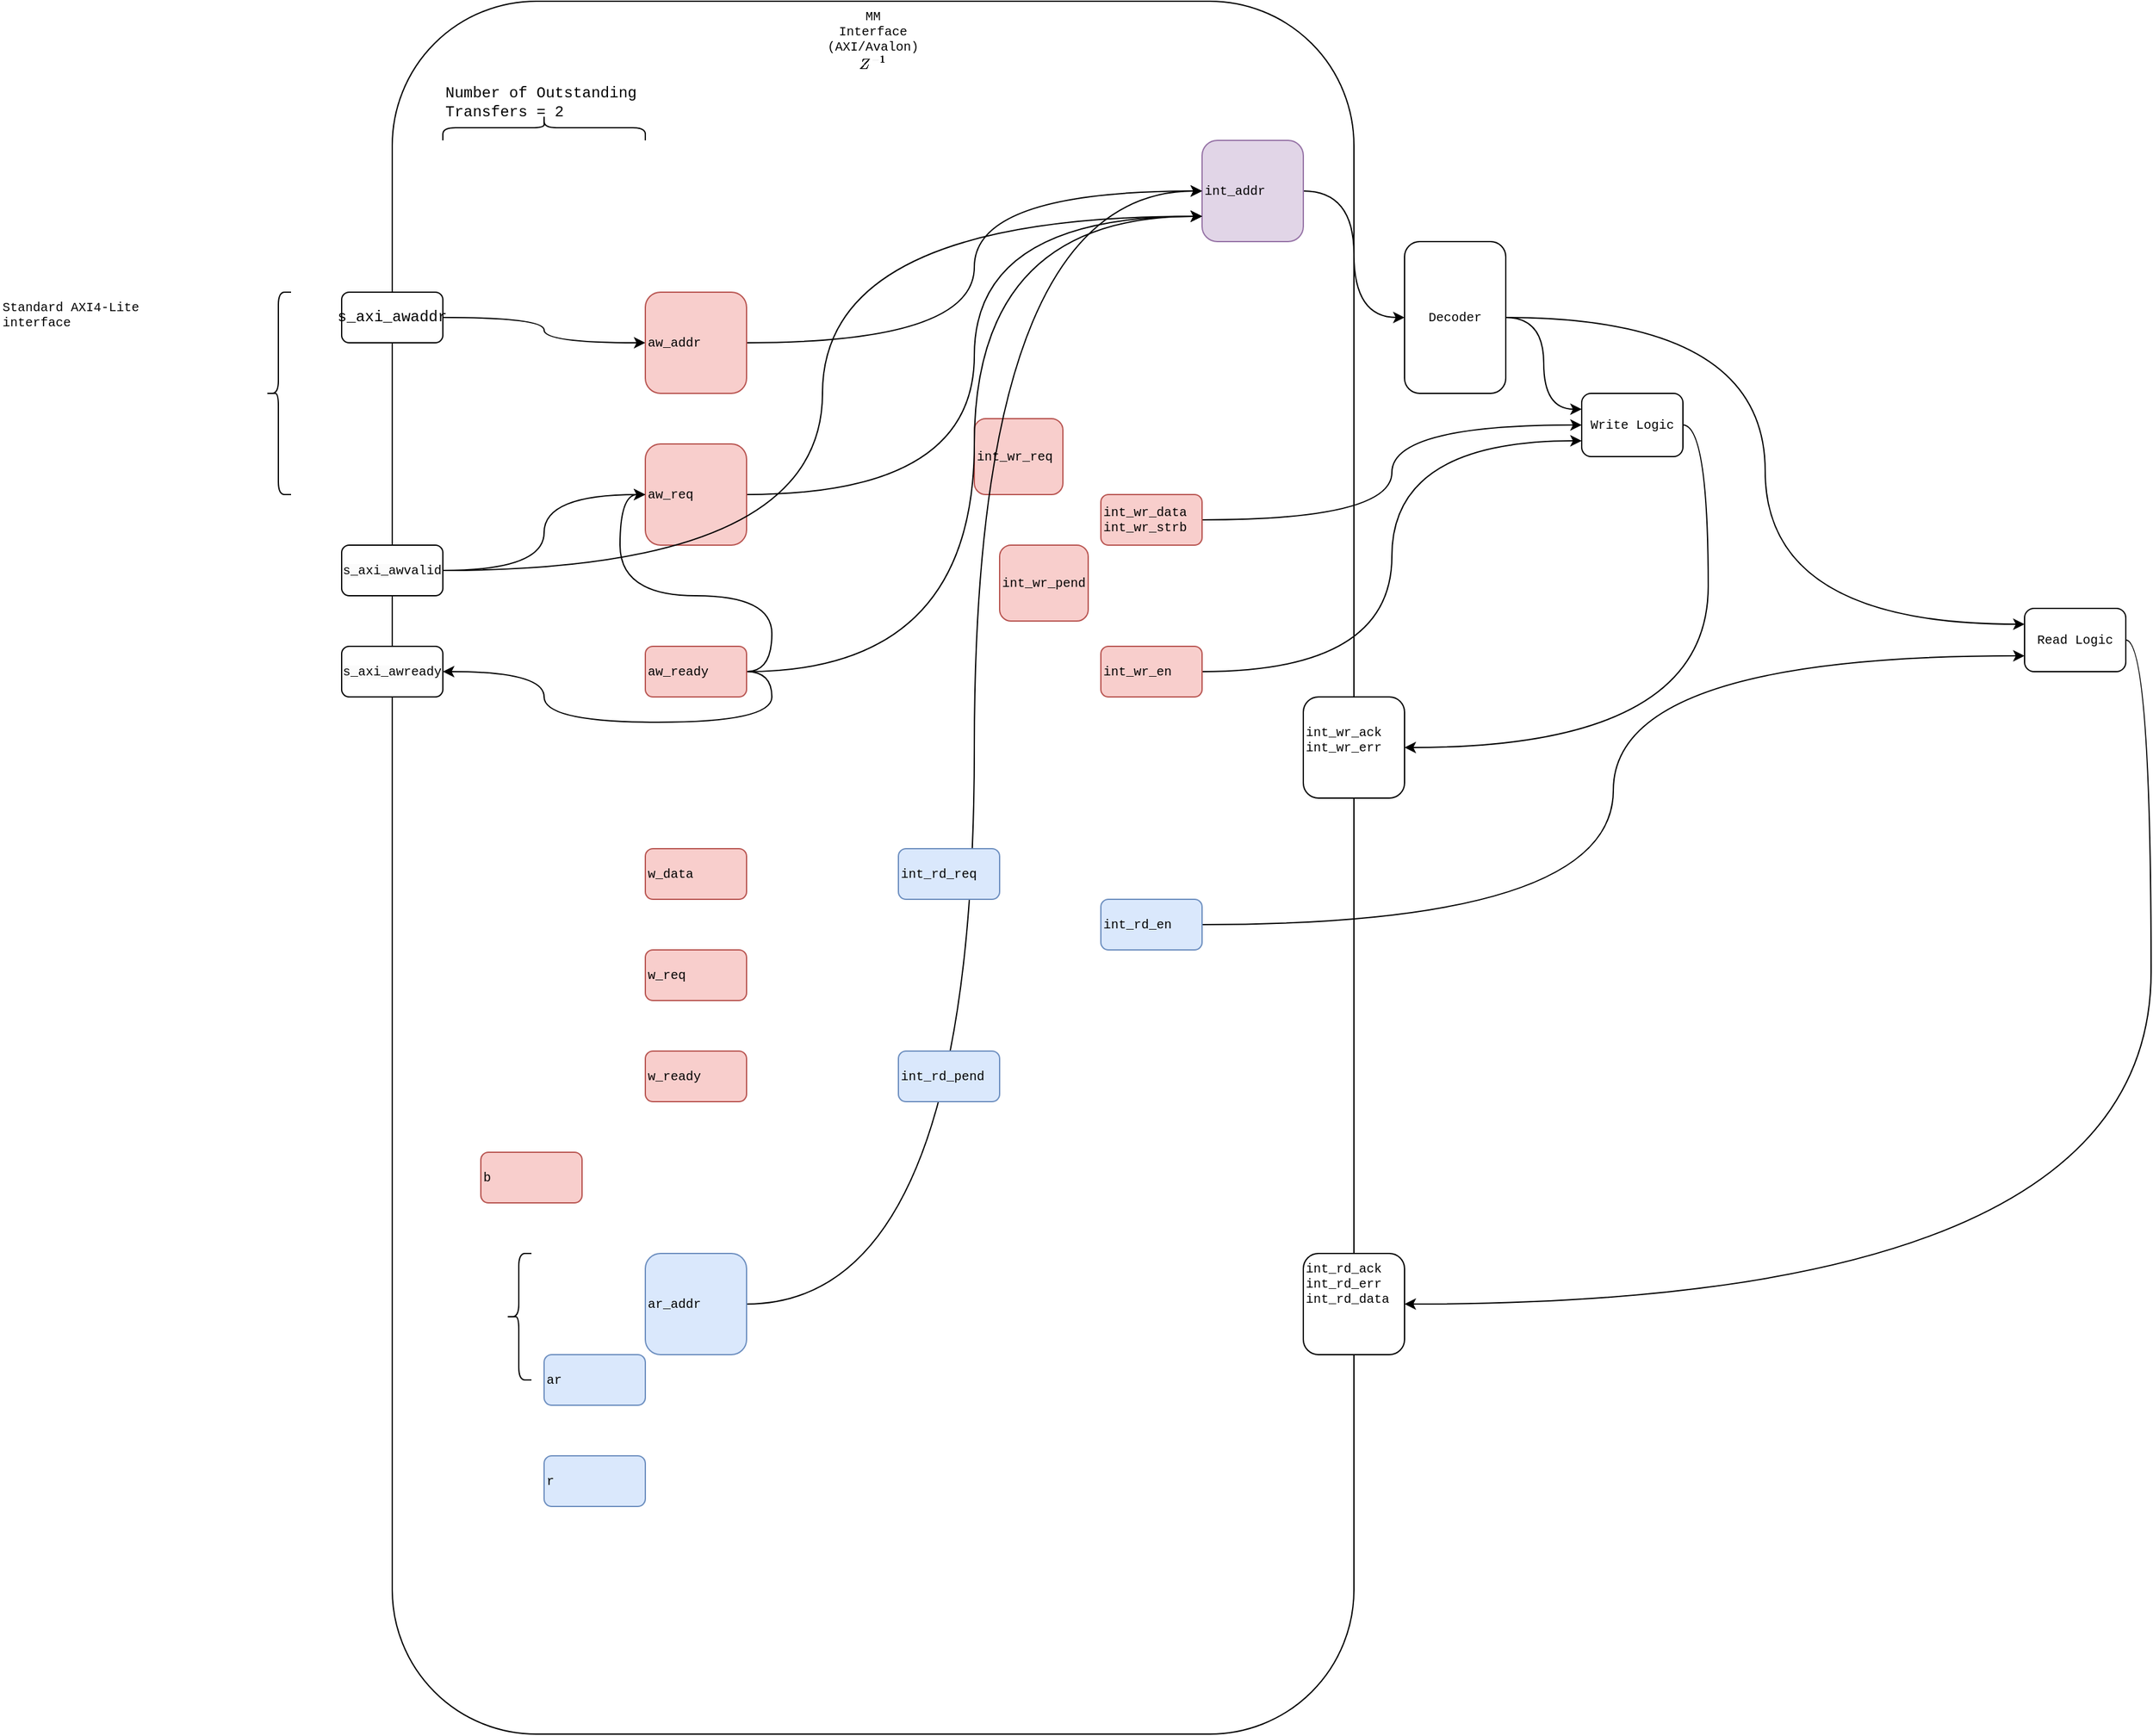 <mxfile version="24.1.0" type="device" pages="2">
  <diagram name="Page-1" id="wh-9j-lNXet5u2pTcIBH">
    <mxGraphModel dx="2214" dy="1943" grid="1" gridSize="10" guides="1" tooltips="1" connect="1" arrows="1" fold="1" page="1" pageScale="1" pageWidth="850" pageHeight="1100" math="1" shadow="0">
      <root>
        <mxCell id="0" />
        <mxCell id="1" parent="0" />
        <mxCell id="Sgy0iKD3zr5KTbF2ewi9-1" value="&lt;div style=&quot;font-size: 10px;&quot;&gt;MM&lt;/div&gt;Interface&lt;div style=&quot;font-size: 10px;&quot;&gt;(AXI/Avalon)&lt;/div&gt;&lt;div style=&quot;font-size: 10px;&quot;&gt;`Z^-1`&lt;/div&gt;" style="rounded=1;whiteSpace=wrap;html=1;fontFamily=Courier New;fontSize=10;align=center;verticalAlign=top;fillColor=none;shadow=0;" parent="1" vertex="1">
          <mxGeometry x="-280" y="-150" width="760" height="1370" as="geometry" />
        </mxCell>
        <mxCell id="Sgy0iKD3zr5KTbF2ewi9-4" value="" style="endArrow=classic;html=1;rounded=1;exitX=1;exitY=0.5;exitDx=0;exitDy=0;fontFamily=Courier New;fontSize=10;edgeStyle=orthogonalEdgeStyle;curved=1;shadow=0;entryX=0;entryY=0.5;entryDx=0;entryDy=0;" parent="1" source="Sgy0iKD3zr5KTbF2ewi9-26" target="Sgy0iKD3zr5KTbF2ewi9-14" edge="1">
          <mxGeometry width="50" height="50" relative="1" as="geometry">
            <mxPoint x="320" y="130" as="sourcePoint" />
            <mxPoint x="440" y="130" as="targetPoint" />
          </mxGeometry>
        </mxCell>
        <mxCell id="Sgy0iKD3zr5KTbF2ewi9-32" style="edgeStyle=orthogonalEdgeStyle;rounded=1;orthogonalLoop=1;jettySize=auto;html=1;entryX=0;entryY=0.25;entryDx=0;entryDy=0;curved=1;shadow=0;fontFamily=Courier New;" parent="1" source="Sgy0iKD3zr5KTbF2ewi9-14" target="Sgy0iKD3zr5KTbF2ewi9-15" edge="1">
          <mxGeometry relative="1" as="geometry" />
        </mxCell>
        <mxCell id="Sgy0iKD3zr5KTbF2ewi9-33" style="edgeStyle=orthogonalEdgeStyle;rounded=1;orthogonalLoop=1;jettySize=auto;html=1;exitX=1;exitY=0.5;exitDx=0;exitDy=0;curved=1;shadow=0;fontFamily=Courier New;entryX=0;entryY=0.25;entryDx=0;entryDy=0;" parent="1" source="Sgy0iKD3zr5KTbF2ewi9-14" target="Sgy0iKD3zr5KTbF2ewi9-17" edge="1">
          <mxGeometry relative="1" as="geometry" />
        </mxCell>
        <mxCell id="Sgy0iKD3zr5KTbF2ewi9-14" value="Decoder" style="rounded=1;whiteSpace=wrap;html=1;fontFamily=Courier New;fontSize=10;shadow=0;" parent="1" vertex="1">
          <mxGeometry x="520" y="40" width="80" height="120" as="geometry" />
        </mxCell>
        <mxCell id="Sgy0iKD3zr5KTbF2ewi9-30" style="edgeStyle=orthogonalEdgeStyle;rounded=1;orthogonalLoop=1;jettySize=auto;html=1;exitX=1;exitY=0.5;exitDx=0;exitDy=0;entryX=1;entryY=0.5;entryDx=0;entryDy=0;curved=1;fontFamily=Courier New;shadow=0;" parent="1" source="Sgy0iKD3zr5KTbF2ewi9-15" target="Sgy0iKD3zr5KTbF2ewi9-27" edge="1">
          <mxGeometry relative="1" as="geometry" />
        </mxCell>
        <mxCell id="Sgy0iKD3zr5KTbF2ewi9-15" value="Write Logic" style="rounded=1;whiteSpace=wrap;html=1;fontFamily=Courier New;fontSize=10;shadow=0;" parent="1" vertex="1">
          <mxGeometry x="660" y="160" width="80" height="50" as="geometry" />
        </mxCell>
        <mxCell id="Sgy0iKD3zr5KTbF2ewi9-17" value="&lt;div&gt;Read Logic&lt;/div&gt;" style="rounded=1;whiteSpace=wrap;html=1;fontFamily=Courier New;fontSize=10;shadow=0;" parent="1" vertex="1">
          <mxGeometry x="1010" y="330" width="80" height="50" as="geometry" />
        </mxCell>
        <mxCell id="Sgy0iKD3zr5KTbF2ewi9-22" value="&lt;div style=&quot;font-size: 10px;&quot;&gt;&lt;span style=&quot;font-size: 10px; font-style: normal; font-variant-ligatures: normal; font-variant-caps: normal; font-weight: 400; letter-spacing: normal; orphans: 2; text-indent: 0px; text-transform: none; widows: 2; word-spacing: 0px; -webkit-text-stroke-width: 0px; white-space: normal; text-decoration-thickness: initial; text-decoration-style: initial; text-decoration-color: initial; float: none; display: inline !important;&quot;&gt;int_wr_req&lt;/span&gt;&lt;/div&gt;" style="text;whiteSpace=wrap;html=1;fillColor=#f8cecc;strokeColor=#b85450;rounded=1;labelBackgroundColor=none;fontFamily=Courier New;fontSize=10;align=left;verticalAlign=middle;shadow=0;" parent="1" vertex="1">
          <mxGeometry x="180" y="180" width="70" height="60" as="geometry" />
        </mxCell>
        <mxCell id="Sgy0iKD3zr5KTbF2ewi9-26" value="&lt;span style=&quot;font-size: 10px;&quot;&gt;int_addr&lt;/span&gt;" style="rounded=1;whiteSpace=wrap;html=1;align=left;verticalAlign=middle;fillColor=#e1d5e7;strokeColor=#9673a6;labelBackgroundColor=none;fontFamily=Courier New;fontSize=10;shadow=0;" parent="1" vertex="1">
          <mxGeometry x="360" y="-40" width="80" height="80" as="geometry" />
        </mxCell>
        <mxCell id="Sgy0iKD3zr5KTbF2ewi9-27" value="&lt;div style=&quot;font-size: 10px;&quot;&gt;int_wr_ack&lt;/div&gt;&lt;div style=&quot;font-size: 10px;&quot;&gt;int_wr_err&lt;/div&gt;&lt;div style=&quot;font-size: 10px;&quot;&gt;&lt;br&gt;&lt;/div&gt;" style="rounded=1;whiteSpace=wrap;html=1;align=left;verticalAlign=middle;fontFamily=Courier New;fontSize=10;shadow=0;" parent="1" vertex="1">
          <mxGeometry x="440" y="400" width="80" height="80" as="geometry" />
        </mxCell>
        <mxCell id="Sgy0iKD3zr5KTbF2ewi9-31" style="edgeStyle=orthogonalEdgeStyle;rounded=1;orthogonalLoop=1;jettySize=auto;html=1;entryX=1;entryY=0.5;entryDx=0;entryDy=0;curved=1;fontFamily=Courier New;exitX=1;exitY=0.5;exitDx=0;exitDy=0;shadow=0;" parent="1" source="Sgy0iKD3zr5KTbF2ewi9-17" target="I597pVp1v4hh9N4SCutD-2" edge="1">
          <mxGeometry relative="1" as="geometry" />
        </mxCell>
        <mxCell id="5O0oSsJuy-wvGFx1tUYh-11" style="edgeStyle=orthogonalEdgeStyle;curved=1;rounded=1;orthogonalLoop=1;jettySize=auto;html=1;exitX=1;exitY=0.5;exitDx=0;exitDy=0;entryX=0;entryY=0.75;entryDx=0;entryDy=0;strokeColor=default;align=center;verticalAlign=middle;fontFamily=Helvetica;fontSize=11;fontColor=default;labelBackgroundColor=default;endArrow=classic;" edge="1" parent="1" source="Sgy0iKD3zr5KTbF2ewi9-34" target="Sgy0iKD3zr5KTbF2ewi9-26">
          <mxGeometry relative="1" as="geometry" />
        </mxCell>
        <mxCell id="Sgy0iKD3zr5KTbF2ewi9-34" value="aw_req" style="rounded=1;whiteSpace=wrap;html=1;align=left;verticalAlign=middle;fillColor=#f8cecc;strokeColor=#b85450;labelBackgroundColor=none;fontFamily=Courier New;fontSize=10;shadow=0;" parent="1" vertex="1">
          <mxGeometry x="-80" y="200" width="80" height="80" as="geometry" />
        </mxCell>
        <mxCell id="Sgy0iKD3zr5KTbF2ewi9-35" value="w_data" style="rounded=1;whiteSpace=wrap;html=1;align=left;verticalAlign=middle;fillColor=#f8cecc;strokeColor=#b85450;labelBackgroundColor=none;fontFamily=Courier New;fontSize=10;shadow=0;" parent="1" vertex="1">
          <mxGeometry x="-80" y="520" width="80" height="40" as="geometry" />
        </mxCell>
        <mxCell id="Sgy0iKD3zr5KTbF2ewi9-36" value="b" style="rounded=1;whiteSpace=wrap;html=1;align=left;verticalAlign=middle;fillColor=#f8cecc;strokeColor=#b85450;labelBackgroundColor=none;fontFamily=Courier New;fontSize=10;shadow=0;" parent="1" vertex="1">
          <mxGeometry x="-210" y="760" width="80" height="40" as="geometry" />
        </mxCell>
        <mxCell id="5O0oSsJuy-wvGFx1tUYh-10" style="edgeStyle=orthogonalEdgeStyle;curved=1;rounded=1;orthogonalLoop=1;jettySize=auto;html=1;exitX=1;exitY=0.5;exitDx=0;exitDy=0;entryX=0;entryY=0.5;entryDx=0;entryDy=0;strokeColor=default;align=center;verticalAlign=middle;fontFamily=Helvetica;fontSize=11;fontColor=default;labelBackgroundColor=default;endArrow=classic;" edge="1" parent="1" source="Sgy0iKD3zr5KTbF2ewi9-37" target="Sgy0iKD3zr5KTbF2ewi9-26">
          <mxGeometry relative="1" as="geometry" />
        </mxCell>
        <mxCell id="Sgy0iKD3zr5KTbF2ewi9-37" value="ar_addr" style="rounded=1;whiteSpace=wrap;html=1;align=left;verticalAlign=middle;fillColor=#dae8fc;strokeColor=#6c8ebf;labelBackgroundColor=none;fontFamily=Courier New;fontSize=10;shadow=0;" parent="1" vertex="1">
          <mxGeometry x="-80" y="840" width="80" height="80" as="geometry" />
        </mxCell>
        <mxCell id="Sgy0iKD3zr5KTbF2ewi9-38" value="r" style="rounded=1;whiteSpace=wrap;html=1;align=left;verticalAlign=middle;fillColor=#dae8fc;strokeColor=#6c8ebf;labelBackgroundColor=none;fontFamily=Courier New;fontSize=10;shadow=0;" parent="1" vertex="1">
          <mxGeometry x="-160" y="1000" width="80" height="40" as="geometry" />
        </mxCell>
        <mxCell id="Sgy0iKD3zr5KTbF2ewi9-39" value="" style="shape=curlyBracket;whiteSpace=wrap;html=1;rounded=1;labelPosition=left;verticalLabelPosition=middle;align=right;verticalAlign=middle;fontFamily=Courier New;shadow=0;" parent="1" vertex="1">
          <mxGeometry x="-380" y="80" width="20" height="160" as="geometry" />
        </mxCell>
        <mxCell id="Sgy0iKD3zr5KTbF2ewi9-40" value="" style="shape=curlyBracket;whiteSpace=wrap;html=1;rounded=1;labelPosition=left;verticalLabelPosition=middle;align=left;verticalAlign=middle;fontFamily=Courier New;shadow=0;" parent="1" vertex="1">
          <mxGeometry x="-190" y="840" width="20" height="100" as="geometry" />
        </mxCell>
        <mxCell id="Sgy0iKD3zr5KTbF2ewi9-41" value="&lt;div style=&quot;font-size: 10px;&quot;&gt;&lt;span style=&quot;background-color: initial;&quot;&gt;Standard&amp;nbsp;&lt;/span&gt;&lt;span style=&quot;background-color: initial;&quot;&gt;AXI4-Lite interface&lt;/span&gt;&lt;br&gt;&lt;/div&gt;&lt;div style=&quot;font-size: 10px;&quot;&gt;&lt;br&gt;&lt;/div&gt;" style="text;html=1;align=left;verticalAlign=top;whiteSpace=wrap;rounded=1;fontFamily=Courier New;fontSize=10;shadow=0;" parent="1" vertex="1">
          <mxGeometry x="-590" y="80" width="160" height="80" as="geometry" />
        </mxCell>
        <mxCell id="I597pVp1v4hh9N4SCutD-1" value="&lt;span style=&quot;font-size: 10px; font-style: normal; font-variant-ligatures: normal; font-variant-caps: normal; font-weight: 400; letter-spacing: normal; orphans: 2; text-indent: 0px; text-transform: none; widows: 2; word-spacing: 0px; -webkit-text-stroke-width: 0px; white-space: normal; text-decoration-thickness: initial; text-decoration-style: initial; text-decoration-color: initial; float: none; display: inline !important;&quot;&gt;int_rd_req&lt;/span&gt;" style="text;whiteSpace=wrap;html=1;fillColor=#dae8fc;strokeColor=#6c8ebf;rounded=1;labelBackgroundColor=none;fontFamily=Courier New;fontSize=10;align=left;verticalAlign=middle;shadow=0;" vertex="1" parent="1">
          <mxGeometry x="120" y="520" width="80" height="40" as="geometry" />
        </mxCell>
        <mxCell id="I597pVp1v4hh9N4SCutD-2" value="&lt;div style=&quot;font-size: 10px;&quot;&gt;&lt;span style=&quot;background-color: initial;&quot;&gt;int_rd_ack&lt;/span&gt;&lt;br&gt;&lt;/div&gt;&lt;div style=&quot;font-size: 10px;&quot;&gt;int_rd_err&lt;/div&gt;&lt;div style=&quot;font-size: 10px;&quot;&gt;int_rd_data&lt;/div&gt;" style="rounded=1;whiteSpace=wrap;html=1;align=left;verticalAlign=top;fontFamily=Courier New;fontSize=10;shadow=0;" vertex="1" parent="1">
          <mxGeometry x="440" y="840" width="80" height="80" as="geometry" />
        </mxCell>
        <mxCell id="I597pVp1v4hh9N4SCutD-3" value="Number of Outstanding Transfers = 2" style="shape=curlyBracket;whiteSpace=wrap;html=1;rounded=1;labelPosition=left;verticalLabelPosition=middle;align=left;verticalAlign=middle;fontFamily=Courier New;rotation=90;horizontal=0;shadow=0;" vertex="1" parent="1">
          <mxGeometry x="-170" y="-130" width="20" height="160" as="geometry" />
        </mxCell>
        <mxCell id="5O0oSsJuy-wvGFx1tUYh-3" style="edgeStyle=orthogonalEdgeStyle;curved=1;rounded=1;orthogonalLoop=1;jettySize=auto;html=1;exitX=1;exitY=0.5;exitDx=0;exitDy=0;entryX=0;entryY=0.5;entryDx=0;entryDy=0;strokeColor=default;align=center;verticalAlign=middle;fontFamily=Courier New;fontSize=11;fontColor=default;labelBackgroundColor=default;endArrow=classic;shadow=0;" edge="1" parent="1" source="I597pVp1v4hh9N4SCutD-4" target="Sgy0iKD3zr5KTbF2ewi9-34">
          <mxGeometry relative="1" as="geometry" />
        </mxCell>
        <mxCell id="5O0oSsJuy-wvGFx1tUYh-4" style="edgeStyle=orthogonalEdgeStyle;curved=1;rounded=1;orthogonalLoop=1;jettySize=auto;html=1;exitX=1;exitY=0.5;exitDx=0;exitDy=0;strokeColor=default;align=center;verticalAlign=middle;fontFamily=Courier New;fontSize=11;fontColor=default;labelBackgroundColor=default;endArrow=classic;shadow=0;" edge="1" parent="1" source="I597pVp1v4hh9N4SCutD-4" target="I597pVp1v4hh9N4SCutD-10">
          <mxGeometry relative="1" as="geometry" />
        </mxCell>
        <mxCell id="5O0oSsJuy-wvGFx1tUYh-18" style="edgeStyle=orthogonalEdgeStyle;curved=1;rounded=1;orthogonalLoop=1;jettySize=auto;html=1;exitX=1;exitY=0.5;exitDx=0;exitDy=0;entryX=0;entryY=0.75;entryDx=0;entryDy=0;strokeColor=default;align=center;verticalAlign=middle;fontFamily=Helvetica;fontSize=11;fontColor=default;labelBackgroundColor=default;endArrow=classic;" edge="1" parent="1" source="I597pVp1v4hh9N4SCutD-4" target="Sgy0iKD3zr5KTbF2ewi9-26">
          <mxGeometry relative="1" as="geometry" />
        </mxCell>
        <mxCell id="I597pVp1v4hh9N4SCutD-4" value="aw_ready" style="rounded=1;whiteSpace=wrap;html=1;align=left;verticalAlign=middle;fillColor=#f8cecc;strokeColor=#b85450;labelBackgroundColor=none;fontFamily=Courier New;fontSize=10;shadow=0;" vertex="1" parent="1">
          <mxGeometry x="-80" y="360" width="80" height="40" as="geometry" />
        </mxCell>
        <mxCell id="5O0oSsJuy-wvGFx1tUYh-5" style="edgeStyle=orthogonalEdgeStyle;curved=1;rounded=1;orthogonalLoop=1;jettySize=auto;html=1;exitX=1;exitY=0.5;exitDx=0;exitDy=0;entryX=0;entryY=0.5;entryDx=0;entryDy=0;strokeColor=default;align=center;verticalAlign=middle;fontFamily=Courier New;fontSize=11;fontColor=default;labelBackgroundColor=default;endArrow=classic;shadow=0;" edge="1" parent="1" source="I597pVp1v4hh9N4SCutD-6" target="Sgy0iKD3zr5KTbF2ewi9-34">
          <mxGeometry relative="1" as="geometry" />
        </mxCell>
        <mxCell id="5O0oSsJuy-wvGFx1tUYh-17" style="edgeStyle=orthogonalEdgeStyle;curved=1;rounded=1;orthogonalLoop=1;jettySize=auto;html=1;exitX=1;exitY=0.5;exitDx=0;exitDy=0;entryX=0;entryY=0.75;entryDx=0;entryDy=0;strokeColor=default;align=center;verticalAlign=middle;fontFamily=Helvetica;fontSize=11;fontColor=default;labelBackgroundColor=default;endArrow=classic;" edge="1" parent="1" source="I597pVp1v4hh9N4SCutD-6" target="Sgy0iKD3zr5KTbF2ewi9-26">
          <mxGeometry relative="1" as="geometry" />
        </mxCell>
        <mxCell id="I597pVp1v4hh9N4SCutD-6" value="&lt;span style=&quot;color: rgb(0, 0, 0); font-size: 10px; font-style: normal; font-variant-ligatures: normal; font-variant-caps: normal; font-weight: 400; letter-spacing: normal; orphans: 2; text-align: left; text-indent: 0px; text-transform: none; widows: 2; word-spacing: 0px; -webkit-text-stroke-width: 0px; white-space: normal; background-color: rgb(251, 251, 251); text-decoration-thickness: initial; text-decoration-style: initial; text-decoration-color: initial; float: none; display: inline !important;&quot;&gt;s_axi_awvalid&lt;/span&gt;" style="whiteSpace=wrap;html=1;verticalAlign=middle;rounded=1;fontFamily=Courier New;shadow=0;" vertex="1" parent="1">
          <mxGeometry x="-320" y="280" width="80" height="40" as="geometry" />
        </mxCell>
        <mxCell id="I597pVp1v4hh9N4SCutD-9" style="edgeStyle=orthogonalEdgeStyle;rounded=1;orthogonalLoop=1;jettySize=auto;html=1;exitX=1;exitY=0.5;exitDx=0;exitDy=0;entryX=0;entryY=0.5;entryDx=0;entryDy=0;align=left;verticalAlign=middle;curved=1;fontFamily=Courier New;shadow=0;" edge="1" parent="1" source="I597pVp1v4hh9N4SCutD-7" target="I597pVp1v4hh9N4SCutD-8">
          <mxGeometry relative="1" as="geometry" />
        </mxCell>
        <mxCell id="I597pVp1v4hh9N4SCutD-7" value="s_axi_awaddr" style="whiteSpace=wrap;html=1;align=center;verticalAlign=middle;rounded=1;fontFamily=Courier New;shadow=0;" vertex="1" parent="1">
          <mxGeometry x="-320" y="80" width="80" height="40" as="geometry" />
        </mxCell>
        <mxCell id="5O0oSsJuy-wvGFx1tUYh-6" style="edgeStyle=orthogonalEdgeStyle;rounded=1;orthogonalLoop=1;jettySize=auto;html=1;exitX=1;exitY=0.5;exitDx=0;exitDy=0;entryX=0;entryY=0.5;entryDx=0;entryDy=0;curved=1;" edge="1" parent="1" source="I597pVp1v4hh9N4SCutD-8" target="Sgy0iKD3zr5KTbF2ewi9-26">
          <mxGeometry relative="1" as="geometry" />
        </mxCell>
        <mxCell id="I597pVp1v4hh9N4SCutD-8" value="aw_addr" style="rounded=1;whiteSpace=wrap;html=1;align=left;verticalAlign=middle;fillColor=#f8cecc;strokeColor=#b85450;labelBackgroundColor=none;fontFamily=Courier New;fontSize=10;shadow=0;" vertex="1" parent="1">
          <mxGeometry x="-80" y="80" width="80" height="80" as="geometry" />
        </mxCell>
        <mxCell id="I597pVp1v4hh9N4SCutD-10" value="&lt;span style=&quot;color: rgb(0, 0, 0); font-size: 10px; font-style: normal; font-variant-ligatures: normal; font-variant-caps: normal; font-weight: 400; letter-spacing: normal; orphans: 2; text-align: left; text-indent: 0px; text-transform: none; widows: 2; word-spacing: 0px; -webkit-text-stroke-width: 0px; white-space: normal; background-color: rgb(251, 251, 251); text-decoration-thickness: initial; text-decoration-style: initial; text-decoration-color: initial; float: none; display: inline !important;&quot;&gt;s_axi_awready&lt;/span&gt;" style="whiteSpace=wrap;html=1;verticalAlign=middle;rounded=1;fontFamily=Courier New;shadow=0;" vertex="1" parent="1">
          <mxGeometry x="-320" y="360" width="80" height="40" as="geometry" />
        </mxCell>
        <mxCell id="I597pVp1v4hh9N4SCutD-12" value="&lt;div style=&quot;font-size: 10px;&quot;&gt;&lt;span style=&quot;background-color: initial;&quot;&gt;int_wr_pend&lt;/span&gt;&lt;br&gt;&lt;/div&gt;" style="text;whiteSpace=wrap;html=1;fillColor=#f8cecc;strokeColor=#b85450;rounded=1;labelBackgroundColor=none;fontFamily=Courier New;fontSize=10;align=left;verticalAlign=middle;shadow=0;" vertex="1" parent="1">
          <mxGeometry x="200" y="280" width="70" height="60" as="geometry" />
        </mxCell>
        <mxCell id="I597pVp1v4hh9N4SCutD-20" style="edgeStyle=orthogonalEdgeStyle;rounded=1;orthogonalLoop=1;jettySize=auto;html=1;exitX=1;exitY=0.5;exitDx=0;exitDy=0;entryX=0;entryY=0.5;entryDx=0;entryDy=0;curved=1;fontFamily=Courier New;shadow=0;" edge="1" parent="1" source="I597pVp1v4hh9N4SCutD-14" target="Sgy0iKD3zr5KTbF2ewi9-15">
          <mxGeometry relative="1" as="geometry" />
        </mxCell>
        <mxCell id="I597pVp1v4hh9N4SCutD-14" value="&lt;div style=&quot;font-size: 10px;&quot;&gt;int_wr_data&lt;/div&gt;&lt;div style=&quot;font-size: 10px;&quot;&gt;int_wr_strb&lt;/div&gt;" style="rounded=1;whiteSpace=wrap;html=1;align=left;verticalAlign=middle;fillColor=#f8cecc;strokeColor=#b85450;labelBackgroundColor=none;fontFamily=Courier New;fontSize=10;shadow=0;" vertex="1" parent="1">
          <mxGeometry x="280" y="240" width="80" height="40" as="geometry" />
        </mxCell>
        <mxCell id="I597pVp1v4hh9N4SCutD-21" style="edgeStyle=orthogonalEdgeStyle;curved=1;rounded=1;orthogonalLoop=1;jettySize=auto;html=1;exitX=1;exitY=0.5;exitDx=0;exitDy=0;entryX=0;entryY=0.75;entryDx=0;entryDy=0;strokeColor=default;align=center;verticalAlign=middle;fontFamily=Courier New;fontSize=11;fontColor=default;labelBackgroundColor=default;endArrow=classic;shadow=0;" edge="1" parent="1" source="I597pVp1v4hh9N4SCutD-15" target="Sgy0iKD3zr5KTbF2ewi9-15">
          <mxGeometry relative="1" as="geometry" />
        </mxCell>
        <mxCell id="I597pVp1v4hh9N4SCutD-15" value="&lt;div style=&quot;font-size: 10px;&quot;&gt;int_wr_en&lt;/div&gt;" style="rounded=1;whiteSpace=wrap;html=1;align=left;verticalAlign=middle;fillColor=#f8cecc;strokeColor=#b85450;labelBackgroundColor=none;fontFamily=Courier New;fontSize=10;shadow=0;" vertex="1" parent="1">
          <mxGeometry x="280" y="360" width="80" height="40" as="geometry" />
        </mxCell>
        <mxCell id="5O0oSsJuy-wvGFx1tUYh-1" style="edgeStyle=orthogonalEdgeStyle;curved=1;rounded=1;orthogonalLoop=1;jettySize=auto;html=1;exitX=1;exitY=0.5;exitDx=0;exitDy=0;entryX=0;entryY=0.75;entryDx=0;entryDy=0;strokeColor=default;align=center;verticalAlign=middle;fontFamily=Courier New;fontSize=11;fontColor=default;labelBackgroundColor=default;endArrow=classic;shadow=0;" edge="1" parent="1" source="I597pVp1v4hh9N4SCutD-18" target="Sgy0iKD3zr5KTbF2ewi9-17">
          <mxGeometry relative="1" as="geometry" />
        </mxCell>
        <mxCell id="I597pVp1v4hh9N4SCutD-18" value="&lt;div style=&quot;font-size: 10px;&quot;&gt;&lt;span style=&quot;background-color: initial;&quot;&gt;int_rd_en&lt;/span&gt;&lt;br&gt;&lt;/div&gt;" style="rounded=1;whiteSpace=wrap;html=1;align=left;verticalAlign=middle;fillColor=#dae8fc;strokeColor=#6c8ebf;labelBackgroundColor=none;fontFamily=Courier New;fontSize=10;shadow=0;" vertex="1" parent="1">
          <mxGeometry x="280" y="560" width="80" height="40" as="geometry" />
        </mxCell>
        <mxCell id="5O0oSsJuy-wvGFx1tUYh-2" value="int_rd_pend" style="text;whiteSpace=wrap;html=1;fillColor=#dae8fc;strokeColor=#6c8ebf;rounded=1;labelBackgroundColor=none;fontFamily=Courier New;fontSize=10;align=left;verticalAlign=middle;shadow=0;" vertex="1" parent="1">
          <mxGeometry x="120" y="680" width="80" height="40" as="geometry" />
        </mxCell>
        <mxCell id="5O0oSsJuy-wvGFx1tUYh-7" value="w_req" style="rounded=1;whiteSpace=wrap;html=1;align=left;verticalAlign=middle;fillColor=#f8cecc;strokeColor=#b85450;labelBackgroundColor=none;fontFamily=Courier New;fontSize=10;shadow=0;" vertex="1" parent="1">
          <mxGeometry x="-80" y="600" width="80" height="40" as="geometry" />
        </mxCell>
        <mxCell id="5O0oSsJuy-wvGFx1tUYh-8" value="w_ready" style="rounded=1;whiteSpace=wrap;html=1;align=left;verticalAlign=middle;fillColor=#f8cecc;strokeColor=#b85450;labelBackgroundColor=none;fontFamily=Courier New;fontSize=10;shadow=0;" vertex="1" parent="1">
          <mxGeometry x="-80" y="680" width="80" height="40" as="geometry" />
        </mxCell>
        <mxCell id="5O0oSsJuy-wvGFx1tUYh-9" value="ar" style="rounded=1;whiteSpace=wrap;html=1;align=left;verticalAlign=middle;fillColor=#dae8fc;strokeColor=#6c8ebf;labelBackgroundColor=none;fontFamily=Courier New;fontSize=10;shadow=0;" vertex="1" parent="1">
          <mxGeometry x="-160" y="920" width="80" height="40" as="geometry" />
        </mxCell>
      </root>
    </mxGraphModel>
  </diagram>
  <diagram id="NzDxO_LvldvZYDELSpeS" name="Page-2">
    <mxGraphModel dx="1364" dy="843" grid="1" gridSize="10" guides="1" tooltips="1" connect="1" arrows="1" fold="1" page="1" pageScale="1" pageWidth="850" pageHeight="1100" math="0" shadow="0">
      <root>
        <mxCell id="0" />
        <mxCell id="1" parent="0" />
        <mxCell id="MgiAFLpXogMqTqnLOIrH-1" value="" style="rounded=0;whiteSpace=wrap;html=1;fontFamily=Courier New;fontSize=10;" vertex="1" parent="1">
          <mxGeometry x="280" y="840" width="120" height="20" as="geometry" />
        </mxCell>
        <mxCell id="MgiAFLpXogMqTqnLOIrH-2" value="" style="rounded=0;whiteSpace=wrap;html=1;fontFamily=Courier New;fontSize=10;" vertex="1" parent="1">
          <mxGeometry x="280" y="880" width="20" height="20" as="geometry" />
        </mxCell>
        <mxCell id="MgiAFLpXogMqTqnLOIrH-3" value="" style="rounded=0;whiteSpace=wrap;html=1;fontFamily=Courier New;fontSize=10;" vertex="1" parent="1">
          <mxGeometry x="380" y="920" width="20" height="20" as="geometry" />
        </mxCell>
        <mxCell id="MgiAFLpXogMqTqnLOIrH-4" value="int_addr/&lt;span style=&quot;background-color: initial; font-size: 10px;&quot;&gt;int_wr_data/&lt;/span&gt;&lt;span style=&quot;background-color: initial; font-size: 10px;&quot;&gt;int_wr_strb&lt;/span&gt;&lt;div style=&quot;font-size: 10px;&quot;&gt;/int_req/&lt;span style=&quot;background-color: initial; font-size: 10px;&quot;&gt;int_wrb&lt;/span&gt;&lt;/div&gt;&lt;div style=&quot;font-size: 10px;&quot;&gt;&lt;br style=&quot;font-size: 10px;&quot;&gt;&lt;/div&gt;" style="text;html=1;align=left;verticalAlign=top;whiteSpace=wrap;rounded=0;fontFamily=Courier New;fontSize=10;" vertex="1" parent="1">
          <mxGeometry x="80" y="840" width="160" height="40" as="geometry" />
        </mxCell>
        <mxCell id="MgiAFLpXogMqTqnLOIrH-5" value="&lt;div style=&quot;color: rgb(0, 0, 0); font-size: 10px; font-style: normal; font-variant-ligatures: normal; font-variant-caps: normal; font-weight: 400; letter-spacing: normal; orphans: 2; text-align: left; text-indent: 0px; text-transform: none; widows: 2; word-spacing: 0px; -webkit-text-stroke-width: 0px; white-space: normal; background-color: rgb(251, 251, 251); text-decoration-thickness: initial; text-decoration-style: initial; text-decoration-color: initial;&quot;&gt;int_wr_ack/int_rd_en/ack&lt;/div&gt;" style="text;whiteSpace=wrap;html=1;fontFamily=Courier New;fontSize=10;" vertex="1" parent="1">
          <mxGeometry x="80" y="920" width="160" height="30" as="geometry" />
        </mxCell>
        <mxCell id="MgiAFLpXogMqTqnLOIrH-6" value="&lt;div style=&quot;color: rgb(0, 0, 0); font-size: 10px; font-style: normal; font-variant-ligatures: normal; font-variant-caps: normal; font-weight: 400; letter-spacing: normal; orphans: 2; text-align: left; text-indent: 0px; text-transform: none; widows: 2; word-spacing: 0px; -webkit-text-stroke-width: 0px; white-space: normal; background-color: rgb(251, 251, 251); text-decoration-thickness: initial; text-decoration-style: initial; text-decoration-color: initial;&quot;&gt;int_wr_en/int_rd_en&lt;/div&gt;" style="text;whiteSpace=wrap;html=1;fontFamily=Courier New;fontSize=10;" vertex="1" parent="1">
          <mxGeometry x="80" y="880" width="160" height="30" as="geometry" />
        </mxCell>
        <mxCell id="PS5gz6uc5C5G7o1r8kBR-1" value="&lt;div style=&quot;font-size: 10px;&quot;&gt;&lt;b&gt;Internal interface&lt;/b&gt;&lt;/div&gt;&lt;div style=&quot;font-size: 10px;&quot;&gt;&lt;br&gt;&lt;/div&gt;&lt;div style=&quot;font-size: 10px;&quot;&gt;* Pulse based&lt;/div&gt;&lt;div style=&quot;font-size: 10px;&quot;&gt;&lt;span style=&quot;background-color: initial;&quot;&gt;* Read/write merged to wave decoder&lt;/span&gt;&lt;br&gt;&lt;/div&gt;&lt;div style=&quot;&quot;&gt;&lt;span style=&quot;background-color: initial;&quot;&gt;* Arbitrary&amp;nbsp;latecny&lt;/span&gt;&lt;/div&gt;&lt;div style=&quot;&quot;&gt;&lt;span style=&quot;background-color: initial;&quot;&gt;* Max number of outstanding transfer&amp;nbsp;= 1&lt;/span&gt;&lt;/div&gt;&lt;div style=&quot;font-size: 10px;&quot;&gt;&lt;span style=&quot;background-color: initial;&quot;&gt;&lt;br&gt;&lt;/span&gt;&lt;/div&gt;" style="text;html=1;align=left;verticalAlign=top;whiteSpace=wrap;rounded=0;fontFamily=Courier New;fontSize=10;" vertex="1" parent="1">
          <mxGeometry x="260" y="520" width="280" height="120" as="geometry" />
        </mxCell>
      </root>
    </mxGraphModel>
  </diagram>
</mxfile>
